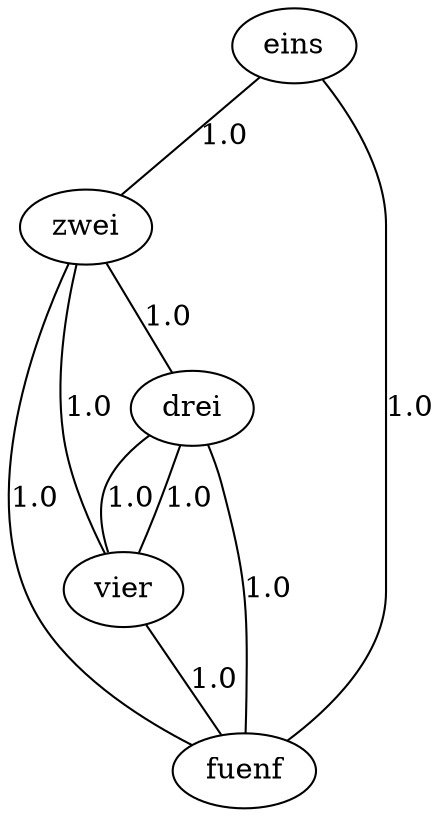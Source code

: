 graph G {
  1 [ label="eins" ];
  2 [ label="zwei" ];
  3 [ label="drei" ];
  4 [ label="vier" ];
  5 [ label="fuenf" ];
  1 -- 2 [ label="1.0" ];
  2 -- 3 [ label="1.0" ];
  3 -- 4 [ label="1.0" ];
  4 -- 3 [ label="1.0" ];
  4 -- 5 [ label="1.0" ];
  5 -- 1 [ label="1.0" ];
  5 -- 2 [ label="1.0" ];
  5 -- 3 [ label="1.0" ];
  2 -- 4 [ label="1.0" ];
}
